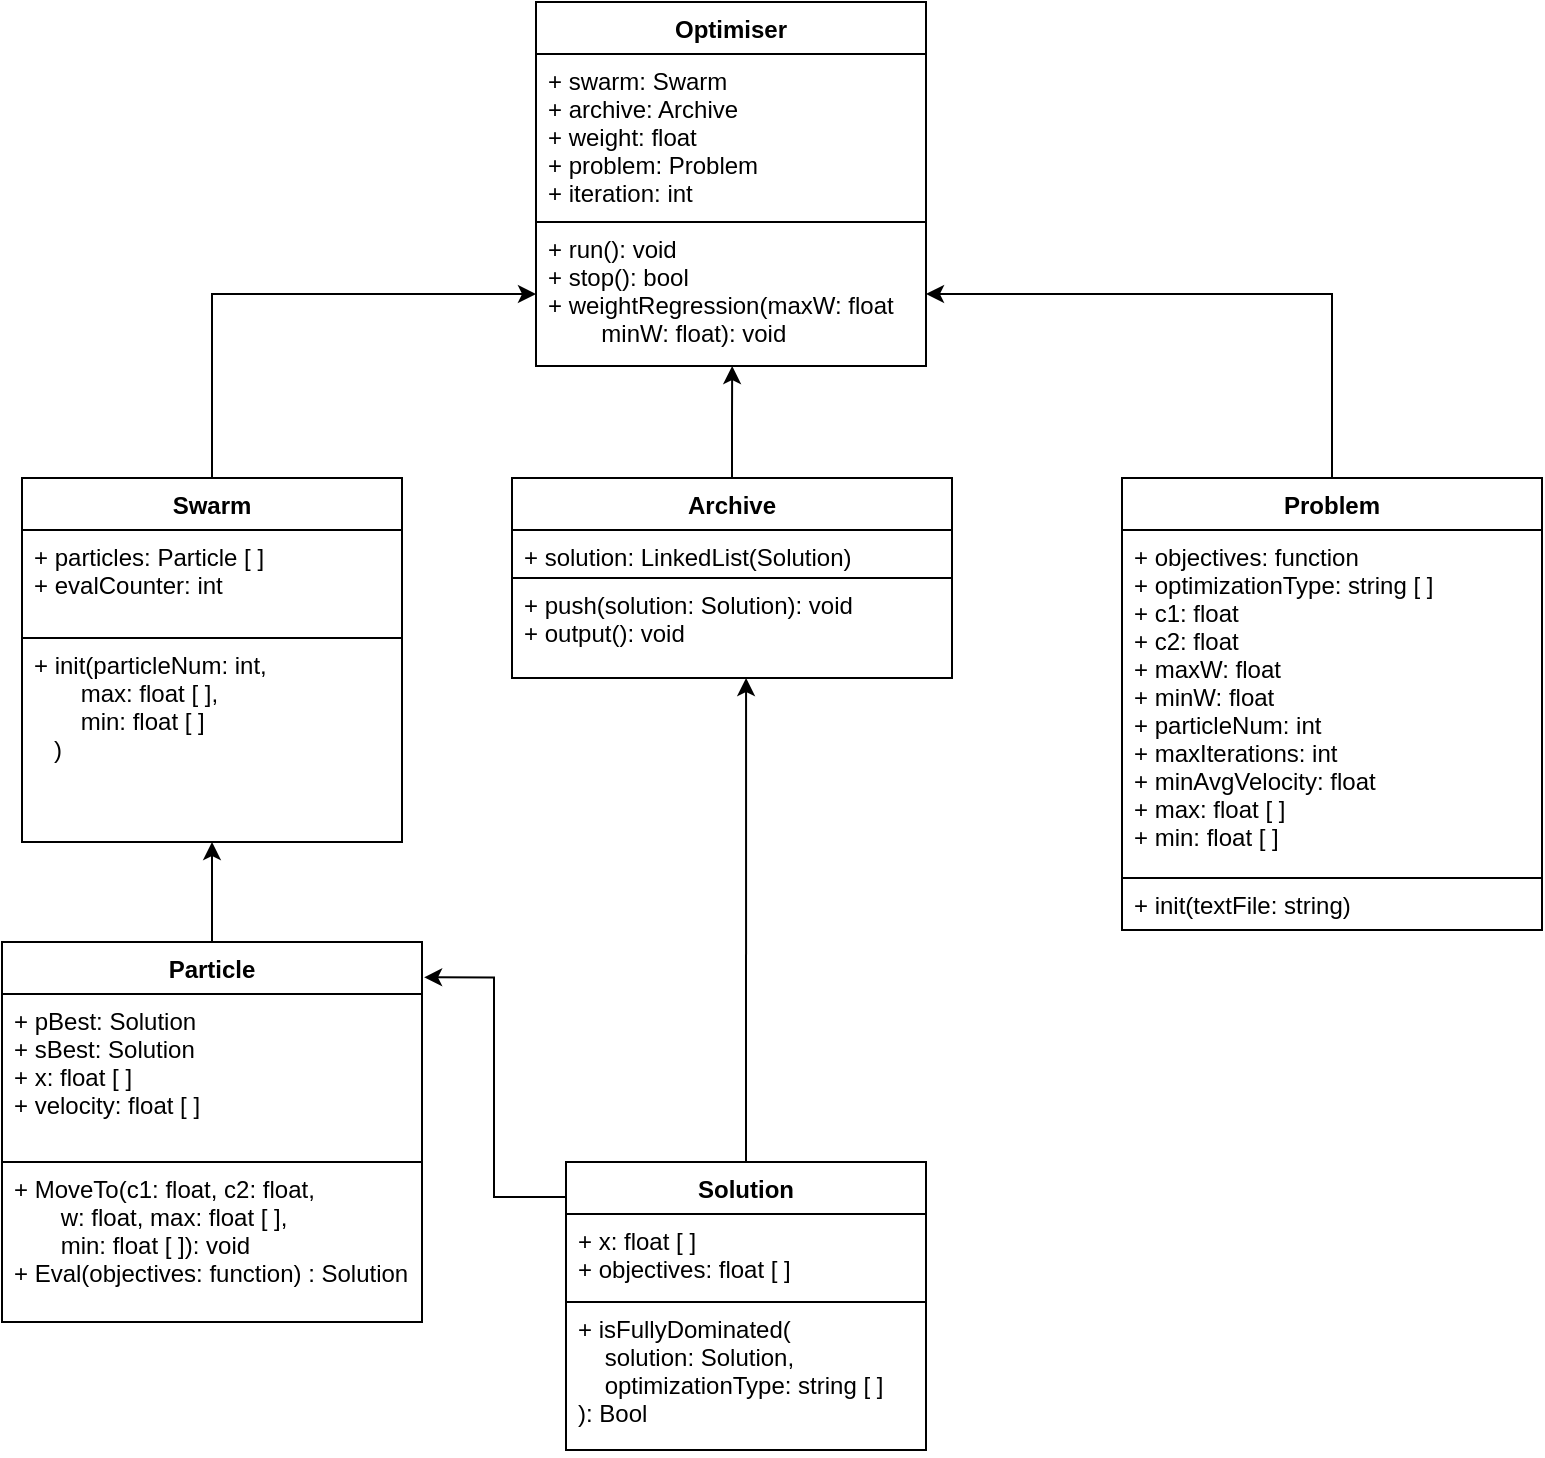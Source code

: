 <mxfile version="13.6.2" type="device"><diagram id="xZePv47nhXY1gjqLUgJZ" name="Page-1"><mxGraphModel dx="1422" dy="822" grid="1" gridSize="10" guides="1" tooltips="1" connect="1" arrows="1" fold="1" page="1" pageScale="1" pageWidth="1169" pageHeight="827" background="#ffffff" math="0" shadow="0"><root><mxCell id="0"/><mxCell id="1" parent="0"/><mxCell id="JY5edF8O_84KhHBWNWvw-21" value="+ isFullyDominated(&#10;    solution: Solution,&#10;    optimizationType: string [ ]&#10;): Bool&#10;" style="text;fillColor=none;align=left;verticalAlign=top;spacingLeft=4;spacingRight=4;overflow=hidden;rotatable=0;points=[[0,0.5],[1,0.5]];portConstraint=eastwest;strokeColor=#000000;fontColor=#000000;" parent="1" vertex="1"><mxGeometry x="502" y="670" width="180" height="74" as="geometry"/></mxCell><mxCell id="JY5edF8O_84KhHBWNWvw-26" style="edgeStyle=orthogonalEdgeStyle;rounded=0;orthogonalLoop=1;jettySize=auto;html=1;exitX=0.5;exitY=0;exitDx=0;exitDy=0;fontColor=#000000;strokeColor=#000000;endArrow=classic;endFill=1;" parent="1" source="JY5edF8O_84KhHBWNWvw-22" target="JY5edF8O_84KhHBWNWvw-8" edge="1"><mxGeometry relative="1" as="geometry"/></mxCell><mxCell id="JY5edF8O_84KhHBWNWvw-29" style="edgeStyle=orthogonalEdgeStyle;rounded=0;orthogonalLoop=1;jettySize=auto;html=1;exitX=0.5;exitY=0;exitDx=0;exitDy=0;entryX=1;entryY=0.5;entryDx=0;entryDy=0;endArrow=classic;endFill=1;strokeColor=#000000;fontColor=#000000;" parent="1" source="JY5edF8O_84KhHBWNWvw-13" target="JY5edF8O_84KhHBWNWvw-8" edge="1"><mxGeometry relative="1" as="geometry"/></mxCell><mxCell id="JY5edF8O_84KhHBWNWvw-28" style="edgeStyle=orthogonalEdgeStyle;rounded=0;orthogonalLoop=1;jettySize=auto;html=1;exitX=0.5;exitY=0;exitDx=0;exitDy=0;entryX=0.503;entryY=1;entryDx=0;entryDy=0;entryPerimeter=0;endArrow=classic;endFill=1;strokeColor=#000000;fontColor=#000000;" parent="1" source="JY5edF8O_84KhHBWNWvw-1" target="JY5edF8O_84KhHBWNWvw-8" edge="1"><mxGeometry relative="1" as="geometry"/></mxCell><mxCell id="JY5edF8O_84KhHBWNWvw-32" style="edgeStyle=orthogonalEdgeStyle;rounded=0;orthogonalLoop=1;jettySize=auto;html=1;exitX=0.5;exitY=0;exitDx=0;exitDy=0;entryX=0.532;entryY=1;entryDx=0;entryDy=0;entryPerimeter=0;endArrow=classic;endFill=1;strokeColor=#000000;fontColor=#000000;" parent="1" source="JY5edF8O_84KhHBWNWvw-18" target="JY5edF8O_84KhHBWNWvw-4" edge="1"><mxGeometry relative="1" as="geometry"/></mxCell><mxCell id="JY5edF8O_84KhHBWNWvw-33" style="edgeStyle=orthogonalEdgeStyle;rounded=0;orthogonalLoop=1;jettySize=auto;html=1;exitX=0.5;exitY=0;exitDx=0;exitDy=0;entryX=0.5;entryY=1;entryDx=0;entryDy=0;entryPerimeter=0;endArrow=classic;endFill=1;strokeColor=#000000;fontColor=#000000;" parent="1" source="JY5edF8O_84KhHBWNWvw-9" target="JY5edF8O_84KhHBWNWvw-25" edge="1"><mxGeometry relative="1" as="geometry"/></mxCell><mxCell id="JY5edF8O_84KhHBWNWvw-35" style="edgeStyle=orthogonalEdgeStyle;rounded=0;orthogonalLoop=1;jettySize=auto;html=1;exitX=0;exitY=0.25;exitDx=0;exitDy=0;entryX=1.005;entryY=0.093;entryDx=0;entryDy=0;entryPerimeter=0;endArrow=classic;endFill=1;strokeColor=#000000;fontColor=#000000;" parent="1" source="JY5edF8O_84KhHBWNWvw-18" target="JY5edF8O_84KhHBWNWvw-9" edge="1"><mxGeometry relative="1" as="geometry"/></mxCell><mxCell id="JY5edF8O_84KhHBWNWvw-5" value="Optimiser" style="swimlane;fontStyle=1;align=center;verticalAlign=top;childLayout=stackLayout;horizontal=1;startSize=26;horizontalStack=0;resizeParent=1;resizeParentMax=0;resizeLast=0;collapsible=1;marginBottom=0;" parent="1" vertex="1"><mxGeometry x="487" y="20" width="195" height="182" as="geometry"/></mxCell><mxCell id="JY5edF8O_84KhHBWNWvw-6" value="+ swarm: Swarm&#10;+ archive: Archive&#10;+ weight: float&#10;+ problem: Problem&#10;+ iteration: int" style="text;fillColor=none;align=left;verticalAlign=top;spacingLeft=4;spacingRight=4;overflow=hidden;rotatable=0;points=[[0,0.5],[1,0.5]];portConstraint=eastwest;fontColor=#000000;strokeColor=#000000;" parent="JY5edF8O_84KhHBWNWvw-5" vertex="1"><mxGeometry y="26" width="195" height="84" as="geometry"/></mxCell><mxCell id="JY5edF8O_84KhHBWNWvw-8" value="+ run(): void&#10;+ stop(): bool&#10;+ weightRegression(maxW: float&#10;        minW: float): void&#10;" style="text;fillColor=none;align=left;verticalAlign=top;spacingLeft=4;spacingRight=4;overflow=hidden;rotatable=0;points=[[0,0.5],[1,0.5]];portConstraint=eastwest;fontColor=#000000;strokeColor=#000000;" parent="JY5edF8O_84KhHBWNWvw-5" vertex="1"><mxGeometry y="110" width="195" height="72" as="geometry"/></mxCell><mxCell id="JY5edF8O_84KhHBWNWvw-22" value="Swarm" style="swimlane;fontStyle=1;align=center;verticalAlign=top;childLayout=stackLayout;horizontal=1;startSize=26;horizontalStack=0;resizeParent=1;resizeParentMax=0;resizeLast=0;collapsible=1;marginBottom=0;" parent="1" vertex="1"><mxGeometry x="230" y="258" width="190" height="182" as="geometry"/></mxCell><mxCell id="JY5edF8O_84KhHBWNWvw-23" value="+ particles: Particle [ ] &#10;+ evalCounter: int" style="text;fillColor=none;align=left;verticalAlign=top;spacingLeft=4;spacingRight=4;overflow=hidden;rotatable=0;points=[[0,0.5],[1,0.5]];portConstraint=eastwest;fontColor=#000000;strokeColor=#000000;" parent="JY5edF8O_84KhHBWNWvw-22" vertex="1"><mxGeometry y="26" width="190" height="54" as="geometry"/></mxCell><mxCell id="JY5edF8O_84KhHBWNWvw-25" value="+ init(particleNum: int, &#10;       max: float [ ],&#10;       min: float [ ]&#10;   )" style="text;fillColor=none;align=left;verticalAlign=top;spacingLeft=4;spacingRight=4;overflow=hidden;rotatable=0;points=[[0,0.5],[1,0.5]];portConstraint=eastwest;fontColor=#000000;strokeColor=#000000;" parent="JY5edF8O_84KhHBWNWvw-22" vertex="1"><mxGeometry y="80" width="190" height="102" as="geometry"/></mxCell><mxCell id="JY5edF8O_84KhHBWNWvw-13" value="Problem" style="swimlane;fontStyle=1;align=center;verticalAlign=top;childLayout=stackLayout;horizontal=1;startSize=26;horizontalStack=0;resizeParent=1;resizeParentMax=0;resizeLast=0;collapsible=1;marginBottom=0;" parent="1" vertex="1"><mxGeometry x="780" y="258" width="210" height="226" as="geometry"/></mxCell><mxCell id="JY5edF8O_84KhHBWNWvw-14" value="+ objectives: function&#10;+ optimizationType: string [ ]&#10;+ c1: float&#10;+ c2: float&#10;+ maxW: float&#10;+ minW: float&#10;+ particleNum: int&#10;+ maxIterations: int&#10;+ minAvgVelocity: float&#10;+ max: float [ ]&#10;+ min: float [ ]" style="text;fillColor=none;align=left;verticalAlign=top;spacingLeft=4;spacingRight=4;overflow=hidden;rotatable=0;points=[[0,0.5],[1,0.5]];portConstraint=eastwest;fontColor=#000000;strokeColor=#000000;" parent="JY5edF8O_84KhHBWNWvw-13" vertex="1"><mxGeometry y="26" width="210" height="174" as="geometry"/></mxCell><mxCell id="JY5edF8O_84KhHBWNWvw-16" value="+ init(textFile: string)" style="text;fillColor=none;align=left;verticalAlign=top;spacingLeft=4;spacingRight=4;overflow=hidden;rotatable=0;points=[[0,0.5],[1,0.5]];portConstraint=eastwest;fontColor=#000000;strokeColor=#000000;" parent="JY5edF8O_84KhHBWNWvw-13" vertex="1"><mxGeometry y="200" width="210" height="26" as="geometry"/></mxCell><mxCell id="JY5edF8O_84KhHBWNWvw-1" value="Archive" style="swimlane;fontStyle=1;align=center;verticalAlign=top;childLayout=stackLayout;horizontal=1;startSize=26;horizontalStack=0;resizeParent=1;resizeParentMax=0;resizeLast=0;collapsible=1;marginBottom=0;strokeColor=#000000;" parent="1" vertex="1"><mxGeometry x="475" y="258" width="220" height="100" as="geometry"/></mxCell><mxCell id="JY5edF8O_84KhHBWNWvw-2" value="+ solution: LinkedList(Solution)" style="text;fillColor=none;align=left;verticalAlign=top;spacingLeft=4;spacingRight=4;overflow=hidden;rotatable=0;points=[[0,0.5],[1,0.5]];portConstraint=eastwest;fontColor=#000000;strokeColor=#000000;" parent="JY5edF8O_84KhHBWNWvw-1" vertex="1"><mxGeometry y="26" width="220" height="24" as="geometry"/></mxCell><mxCell id="JY5edF8O_84KhHBWNWvw-4" value="+ push(solution: Solution): void&#10;+ output(): void" style="text;fillColor=none;align=left;verticalAlign=top;spacingLeft=4;spacingRight=4;overflow=hidden;rotatable=0;points=[[0,0.5],[1,0.5]];portConstraint=eastwest;fontColor=#000000;strokeColor=#000000;" parent="JY5edF8O_84KhHBWNWvw-1" vertex="1"><mxGeometry y="50" width="220" height="50" as="geometry"/></mxCell><mxCell id="JY5edF8O_84KhHBWNWvw-9" value="Particle" style="swimlane;fontStyle=1;align=center;verticalAlign=top;childLayout=stackLayout;horizontal=1;startSize=26;horizontalStack=0;resizeParent=1;resizeParentMax=0;resizeLast=0;collapsible=1;marginBottom=0;strokeColor=#000000;" parent="1" vertex="1"><mxGeometry x="220" y="490" width="210" height="190" as="geometry"/></mxCell><mxCell id="JY5edF8O_84KhHBWNWvw-10" value="+ pBest: Solution&#10;+ sBest: Solution&#10;+ x: float [ ]&#10;+ velocity: float [ ]" style="text;fillColor=none;align=left;verticalAlign=top;spacingLeft=4;spacingRight=4;overflow=hidden;rotatable=0;points=[[0,0.5],[1,0.5]];portConstraint=eastwest;fontColor=#000000;strokeColor=#000000;" parent="JY5edF8O_84KhHBWNWvw-9" vertex="1"><mxGeometry y="26" width="210" height="84" as="geometry"/></mxCell><mxCell id="JY5edF8O_84KhHBWNWvw-12" value="+ MoveTo(c1: float, c2: float, &#10;       w: float, max: float [ ], &#10;       min: float [ ]): void&#10;+ Eval(objectives: function) : Solution" style="text;fillColor=none;align=left;verticalAlign=top;spacingLeft=4;spacingRight=4;overflow=hidden;rotatable=0;points=[[0,0.5],[1,0.5]];portConstraint=eastwest;fontColor=#000000;strokeColor=#000000;" parent="JY5edF8O_84KhHBWNWvw-9" vertex="1"><mxGeometry y="110" width="210" height="80" as="geometry"/></mxCell><mxCell id="JY5edF8O_84KhHBWNWvw-18" value="Solution" style="swimlane;fontStyle=1;align=center;verticalAlign=top;childLayout=stackLayout;horizontal=1;startSize=26;horizontalStack=0;resizeParent=1;resizeParentMax=0;resizeLast=0;collapsible=1;marginBottom=0;strokeColor=#000000;" parent="1" vertex="1"><mxGeometry x="502" y="600" width="180" height="70" as="geometry"/></mxCell><mxCell id="JY5edF8O_84KhHBWNWvw-19" value="+ x: float [ ]&#10;+ objectives: float [ ] " style="text;fillColor=none;align=left;verticalAlign=top;spacingLeft=4;spacingRight=4;overflow=hidden;rotatable=0;points=[[0,0.5],[1,0.5]];portConstraint=eastwest;strokeColor=#000000;fontColor=#000000;" parent="JY5edF8O_84KhHBWNWvw-18" vertex="1"><mxGeometry y="26" width="180" height="44" as="geometry"/></mxCell></root></mxGraphModel></diagram></mxfile>